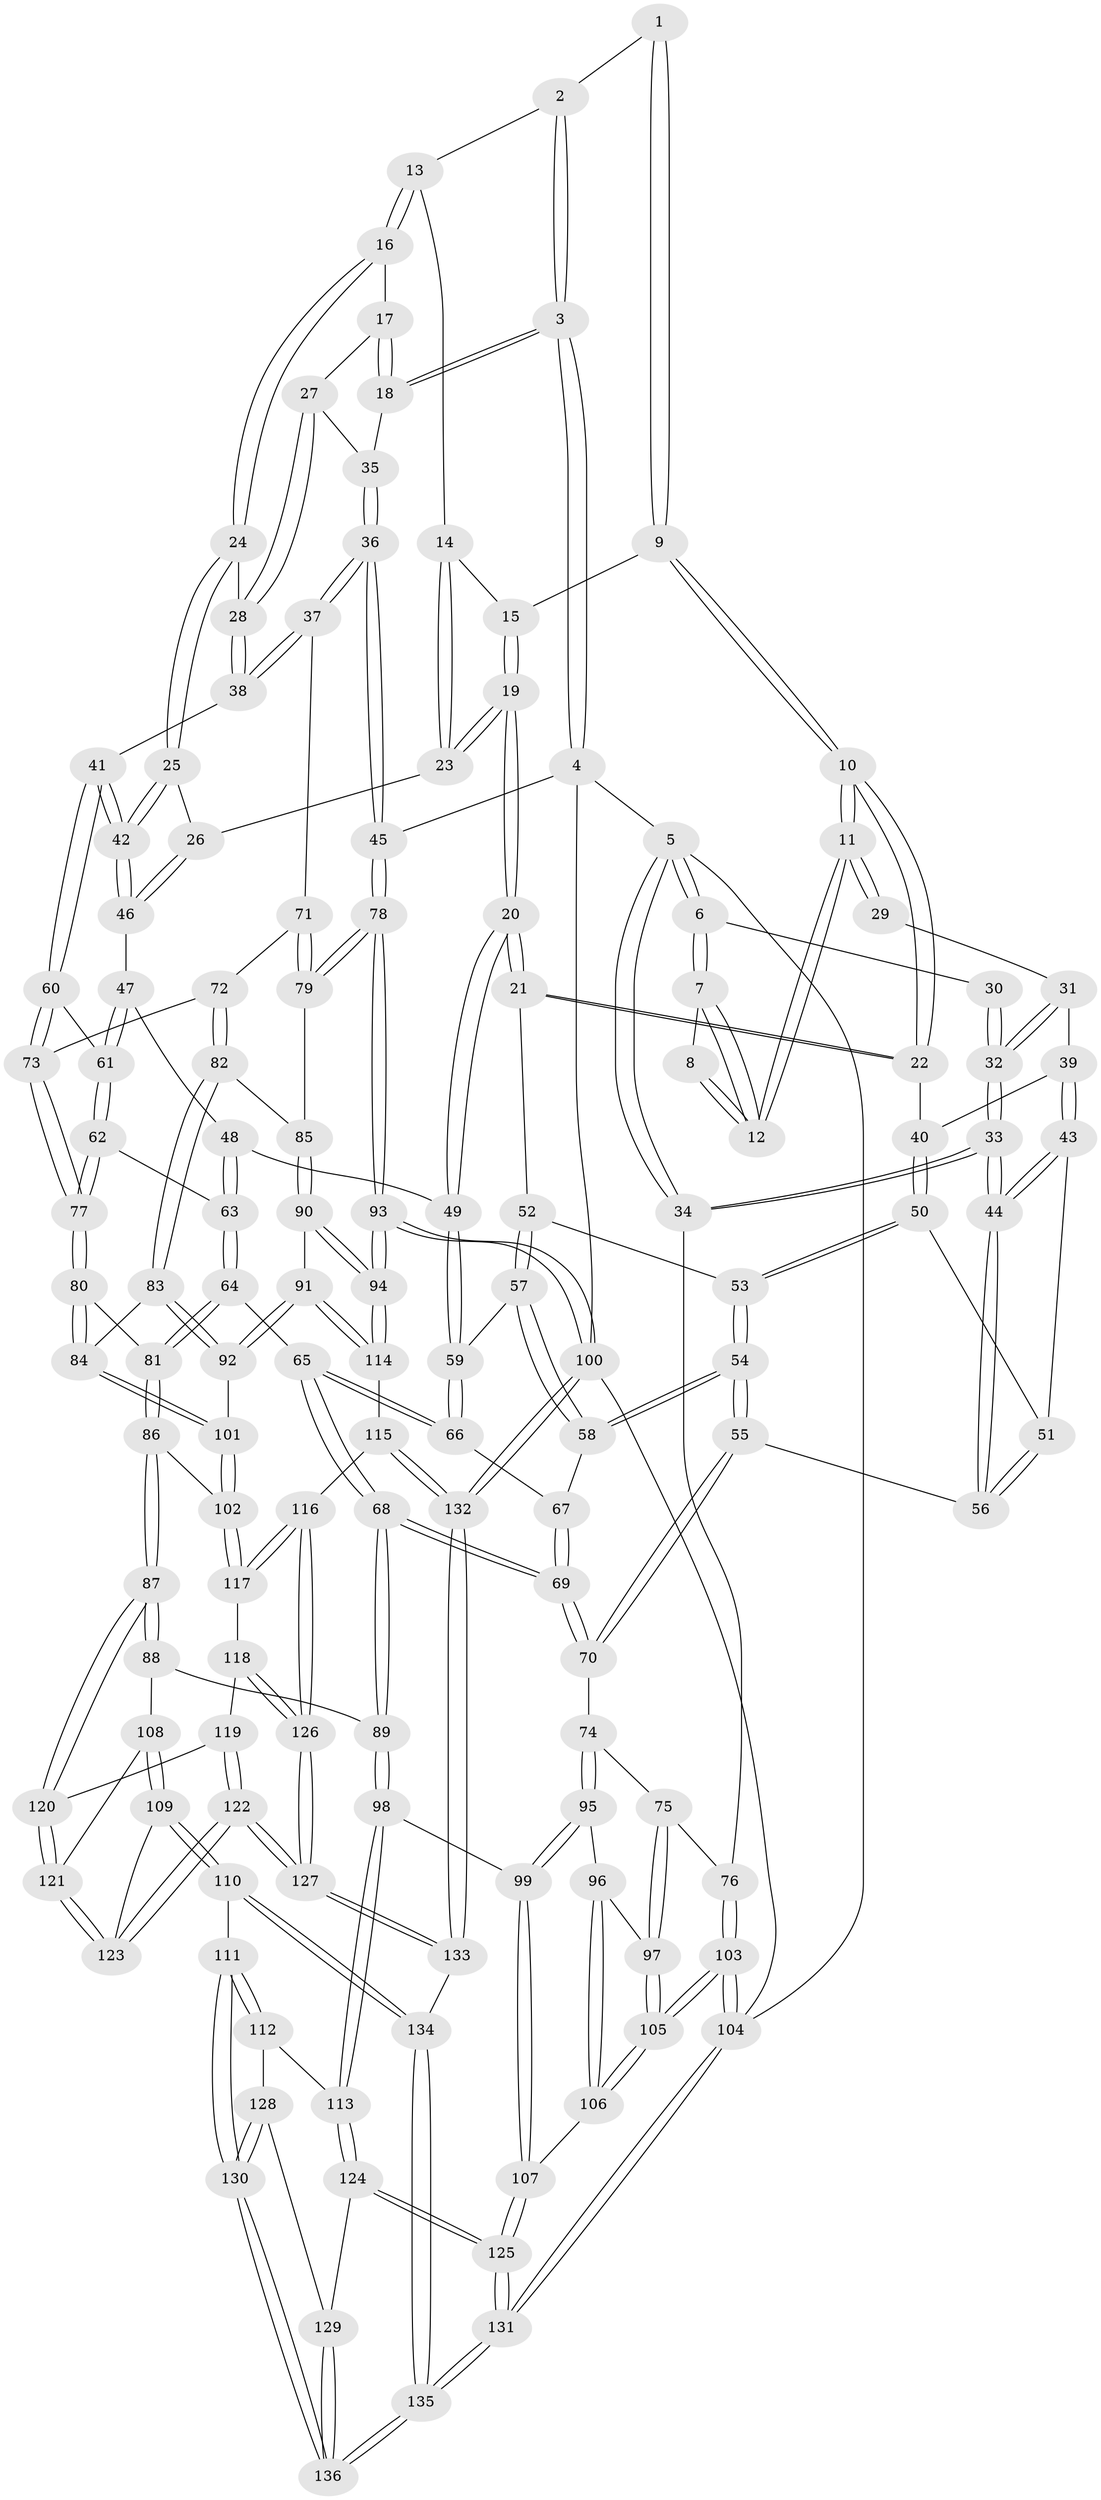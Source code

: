 // coarse degree distribution, {3: 0.1111111111111111, 5: 0.43209876543209874, 4: 0.2962962962962963, 8: 0.012345679012345678, 6: 0.08641975308641975, 7: 0.04938271604938271, 2: 0.012345679012345678}
// Generated by graph-tools (version 1.1) at 2025/04/03/04/25 22:04:35]
// undirected, 136 vertices, 337 edges
graph export_dot {
graph [start="1"]
  node [color=gray90,style=filled];
  1 [pos="+0.5382879398712948+0"];
  2 [pos="+0.608886232373216+0"];
  3 [pos="+1+0"];
  4 [pos="+1+0"];
  5 [pos="+0+0"];
  6 [pos="+0+0"];
  7 [pos="+0.10935945045180549+0"];
  8 [pos="+0.5147923237925598+0"];
  9 [pos="+0.4818290777074483+0.14039039707114326"];
  10 [pos="+0.36813144961419625+0.20606771637646942"];
  11 [pos="+0.3605232155110306+0.18624254089373773"];
  12 [pos="+0.35957484630020614+0.16527930811901903"];
  13 [pos="+0.6444829114878476+0.08822665312471673"];
  14 [pos="+0.6210198966836087+0.12715512983250024"];
  15 [pos="+0.5737770375837603+0.15098963883396344"];
  16 [pos="+0.755637517546943+0.1523226754008165"];
  17 [pos="+0.8155707753692566+0.10133474712506456"];
  18 [pos="+1+0"];
  19 [pos="+0.5028951237535162+0.28500684265430326"];
  20 [pos="+0.45884803172860134+0.3219388595050021"];
  21 [pos="+0.42451598219795356+0.29222926409212147"];
  22 [pos="+0.36809937408215254+0.20916709681803233"];
  23 [pos="+0.6386282717069868+0.2421591303962032"];
  24 [pos="+0.7758577211956913+0.21542766549056236"];
  25 [pos="+0.7457135769956682+0.25053704238649666"];
  26 [pos="+0.6835130057328415+0.2847830815207111"];
  27 [pos="+0.8801140061122605+0.21459272044479072"];
  28 [pos="+0.8506411604414778+0.23640241769649256"];
  29 [pos="+0.10902224837790045+0.09317220642020953"];
  30 [pos="+0.05639634625952059+0.008958352497518985"];
  31 [pos="+0.13910521008912785+0.2071246696621162"];
  32 [pos="+0.025296643850297236+0.29187023088168107"];
  33 [pos="+0+0.43241020716281653"];
  34 [pos="+0+0.47195130210370884"];
  35 [pos="+0.9152422397496995+0.1918531478490734"];
  36 [pos="+1+0.42718169318618104"];
  37 [pos="+0.9683030573486886+0.4330882557317893"];
  38 [pos="+0.8966842632982706+0.41915472054849734"];
  39 [pos="+0.18174416858266754+0.26076071323713473"];
  40 [pos="+0.2137823574604122+0.2777720284898677"];
  41 [pos="+0.8615449235651935+0.4279460703318795"];
  42 [pos="+0.8261685714010801+0.41003768541057883"];
  43 [pos="+0.06641156012896343+0.35359745644323987"];
  44 [pos="+0+0.4305345221504492"];
  45 [pos="+1+0.4370695970318302"];
  46 [pos="+0.6655339494680146+0.3716180746741631"];
  47 [pos="+0.6549747581636547+0.3794740961790863"];
  48 [pos="+0.5437687220352234+0.394135684135356"];
  49 [pos="+0.47599814113747746+0.36799318570757816"];
  50 [pos="+0.21554944641820165+0.32236531574562577"];
  51 [pos="+0.18188937971143734+0.3519062536521334"];
  52 [pos="+0.3110199158753983+0.3647392574183057"];
  53 [pos="+0.22088824285631165+0.3315552091831791"];
  54 [pos="+0.24848311301240247+0.4598398431421315"];
  55 [pos="+0.23113910090255932+0.48322899564925076"];
  56 [pos="+0.12825590921798416+0.43648301753251273"];
  57 [pos="+0.2861095859574361+0.4354313777275077"];
  58 [pos="+0.2603026480435281+0.45491242514510993"];
  59 [pos="+0.45084137535572716+0.4096602364873098"];
  60 [pos="+0.7937450580233474+0.5129904041240184"];
  61 [pos="+0.684219196459299+0.5034722903508452"];
  62 [pos="+0.6458760352169154+0.5433688923906157"];
  63 [pos="+0.5917853501415548+0.5517591137583029"];
  64 [pos="+0.5582457921201349+0.5932531885083391"];
  65 [pos="+0.4365650580839615+0.5990373684197022"];
  66 [pos="+0.4480768769607155+0.41990105694941676"];
  67 [pos="+0.3468359616625217+0.4838245450133602"];
  68 [pos="+0.3817052783454003+0.6482207965478911"];
  69 [pos="+0.34625404864091114+0.6300818315012724"];
  70 [pos="+0.23680419649907453+0.5922550167436804"];
  71 [pos="+0.9240765528754677+0.5470396520401231"];
  72 [pos="+0.8481891899216749+0.6426199255362155"];
  73 [pos="+0.7869427283134132+0.619321176672031"];
  74 [pos="+0.1785633817143713+0.6236347760201625"];
  75 [pos="+0+0.5583902837441435"];
  76 [pos="+0+0.48799265412865866"];
  77 [pos="+0.7363663543951418+0.6526905301145376"];
  78 [pos="+1+0.6032441389256626"];
  79 [pos="+0.9426611968156984+0.66101360355717"];
  80 [pos="+0.7251106244817245+0.6717247667619695"];
  81 [pos="+0.6110407918583352+0.6869336959162626"];
  82 [pos="+0.867980952696877+0.6622366250898055"];
  83 [pos="+0.8498329581589105+0.7181971307365744"];
  84 [pos="+0.741761845255247+0.7357902035802203"];
  85 [pos="+0.9183610975681048+0.6749532676500032"];
  86 [pos="+0.5737299972878828+0.7632335238169139"];
  87 [pos="+0.5430437148786168+0.7874188392371969"];
  88 [pos="+0.4235915246693866+0.742817740313241"];
  89 [pos="+0.3929531000847436+0.7235038030427465"];
  90 [pos="+0.953384992898797+0.8223741689238798"];
  91 [pos="+0.8587969708830393+0.806494255160832"];
  92 [pos="+0.8549072496613315+0.8030395206825611"];
  93 [pos="+1+1"];
  94 [pos="+1+0.9858729027301658"];
  95 [pos="+0.16179821868399108+0.7361329932291081"];
  96 [pos="+0.0774237734481093+0.7551050584516189"];
  97 [pos="+0.06726637391617218+0.7526010773406988"];
  98 [pos="+0.3048706722668165+0.8239231749867335"];
  99 [pos="+0.18878901054463093+0.7828360279500683"];
  100 [pos="+1+1"];
  101 [pos="+0.7444902667003469+0.7720577950042469"];
  102 [pos="+0.7185546749400069+0.8066960025926425"];
  103 [pos="+0+0.8611425539156776"];
  104 [pos="+0+1"];
  105 [pos="+0+0.8493125676927669"];
  106 [pos="+0.08153265049969727+0.8863532970701361"];
  107 [pos="+0.10937077492976845+0.901940094055168"];
  108 [pos="+0.4373446702762673+0.8610047632586643"];
  109 [pos="+0.3997913789578839+0.9320281385158171"];
  110 [pos="+0.39636845261116005+0.9331161003543889"];
  111 [pos="+0.39261776224282197+0.9318461217481483"];
  112 [pos="+0.3258856489246986+0.873199920935755"];
  113 [pos="+0.3048873063754116+0.8246078641759467"];
  114 [pos="+0.791675462892167+0.9128131801552255"];
  115 [pos="+0.7775036906299738+0.9191587375250233"];
  116 [pos="+0.7640064366330823+0.9148888121523182"];
  117 [pos="+0.7139420150737992+0.8572489180537844"];
  118 [pos="+0.6479558882753693+0.8850393220550858"];
  119 [pos="+0.5692418608435859+0.8364452386866256"];
  120 [pos="+0.5475873085839991+0.8135545399615405"];
  121 [pos="+0.5022632181555039+0.8957162252048294"];
  122 [pos="+0.5867187457675341+1"];
  123 [pos="+0.4933640322381383+0.9311378926680784"];
  124 [pos="+0.2021950564276426+0.9266480810604841"];
  125 [pos="+0.12512853779703836+0.9364890490470583"];
  126 [pos="+0.6072255814863557+1"];
  127 [pos="+0.592068451698515+1"];
  128 [pos="+0.32196544520525694+0.8820063813403811"];
  129 [pos="+0.25407598113825813+0.9717806772602224"];
  130 [pos="+0.2990419356033903+1"];
  131 [pos="+0.0356644252802901+1"];
  132 [pos="+0.9013080626101462+1"];
  133 [pos="+0.5864300252790868+1"];
  134 [pos="+0.4653618041964689+1"];
  135 [pos="+0.26041048057057814+1"];
  136 [pos="+0.284091257372131+1"];
  1 -- 2;
  1 -- 9;
  1 -- 9;
  2 -- 3;
  2 -- 3;
  2 -- 13;
  3 -- 4;
  3 -- 4;
  3 -- 18;
  3 -- 18;
  4 -- 5;
  4 -- 45;
  4 -- 100;
  5 -- 6;
  5 -- 6;
  5 -- 34;
  5 -- 34;
  5 -- 104;
  6 -- 7;
  6 -- 7;
  6 -- 30;
  7 -- 8;
  7 -- 12;
  7 -- 12;
  8 -- 12;
  8 -- 12;
  9 -- 10;
  9 -- 10;
  9 -- 15;
  10 -- 11;
  10 -- 11;
  10 -- 22;
  10 -- 22;
  11 -- 12;
  11 -- 12;
  11 -- 29;
  11 -- 29;
  13 -- 14;
  13 -- 16;
  13 -- 16;
  14 -- 15;
  14 -- 23;
  14 -- 23;
  15 -- 19;
  15 -- 19;
  16 -- 17;
  16 -- 24;
  16 -- 24;
  17 -- 18;
  17 -- 18;
  17 -- 27;
  18 -- 35;
  19 -- 20;
  19 -- 20;
  19 -- 23;
  19 -- 23;
  20 -- 21;
  20 -- 21;
  20 -- 49;
  20 -- 49;
  21 -- 22;
  21 -- 22;
  21 -- 52;
  22 -- 40;
  23 -- 26;
  24 -- 25;
  24 -- 25;
  24 -- 28;
  25 -- 26;
  25 -- 42;
  25 -- 42;
  26 -- 46;
  26 -- 46;
  27 -- 28;
  27 -- 28;
  27 -- 35;
  28 -- 38;
  28 -- 38;
  29 -- 31;
  30 -- 32;
  30 -- 32;
  31 -- 32;
  31 -- 32;
  31 -- 39;
  32 -- 33;
  32 -- 33;
  33 -- 34;
  33 -- 34;
  33 -- 44;
  33 -- 44;
  34 -- 76;
  35 -- 36;
  35 -- 36;
  36 -- 37;
  36 -- 37;
  36 -- 45;
  36 -- 45;
  37 -- 38;
  37 -- 38;
  37 -- 71;
  38 -- 41;
  39 -- 40;
  39 -- 43;
  39 -- 43;
  40 -- 50;
  40 -- 50;
  41 -- 42;
  41 -- 42;
  41 -- 60;
  41 -- 60;
  42 -- 46;
  42 -- 46;
  43 -- 44;
  43 -- 44;
  43 -- 51;
  44 -- 56;
  44 -- 56;
  45 -- 78;
  45 -- 78;
  46 -- 47;
  47 -- 48;
  47 -- 61;
  47 -- 61;
  48 -- 49;
  48 -- 63;
  48 -- 63;
  49 -- 59;
  49 -- 59;
  50 -- 51;
  50 -- 53;
  50 -- 53;
  51 -- 56;
  51 -- 56;
  52 -- 53;
  52 -- 57;
  52 -- 57;
  53 -- 54;
  53 -- 54;
  54 -- 55;
  54 -- 55;
  54 -- 58;
  54 -- 58;
  55 -- 56;
  55 -- 70;
  55 -- 70;
  57 -- 58;
  57 -- 58;
  57 -- 59;
  58 -- 67;
  59 -- 66;
  59 -- 66;
  60 -- 61;
  60 -- 73;
  60 -- 73;
  61 -- 62;
  61 -- 62;
  62 -- 63;
  62 -- 77;
  62 -- 77;
  63 -- 64;
  63 -- 64;
  64 -- 65;
  64 -- 81;
  64 -- 81;
  65 -- 66;
  65 -- 66;
  65 -- 68;
  65 -- 68;
  66 -- 67;
  67 -- 69;
  67 -- 69;
  68 -- 69;
  68 -- 69;
  68 -- 89;
  68 -- 89;
  69 -- 70;
  69 -- 70;
  70 -- 74;
  71 -- 72;
  71 -- 79;
  71 -- 79;
  72 -- 73;
  72 -- 82;
  72 -- 82;
  73 -- 77;
  73 -- 77;
  74 -- 75;
  74 -- 95;
  74 -- 95;
  75 -- 76;
  75 -- 97;
  75 -- 97;
  76 -- 103;
  76 -- 103;
  77 -- 80;
  77 -- 80;
  78 -- 79;
  78 -- 79;
  78 -- 93;
  78 -- 93;
  79 -- 85;
  80 -- 81;
  80 -- 84;
  80 -- 84;
  81 -- 86;
  81 -- 86;
  82 -- 83;
  82 -- 83;
  82 -- 85;
  83 -- 84;
  83 -- 92;
  83 -- 92;
  84 -- 101;
  84 -- 101;
  85 -- 90;
  85 -- 90;
  86 -- 87;
  86 -- 87;
  86 -- 102;
  87 -- 88;
  87 -- 88;
  87 -- 120;
  87 -- 120;
  88 -- 89;
  88 -- 108;
  89 -- 98;
  89 -- 98;
  90 -- 91;
  90 -- 94;
  90 -- 94;
  91 -- 92;
  91 -- 92;
  91 -- 114;
  91 -- 114;
  92 -- 101;
  93 -- 94;
  93 -- 94;
  93 -- 100;
  93 -- 100;
  94 -- 114;
  94 -- 114;
  95 -- 96;
  95 -- 99;
  95 -- 99;
  96 -- 97;
  96 -- 106;
  96 -- 106;
  97 -- 105;
  97 -- 105;
  98 -- 99;
  98 -- 113;
  98 -- 113;
  99 -- 107;
  99 -- 107;
  100 -- 132;
  100 -- 132;
  100 -- 104;
  101 -- 102;
  101 -- 102;
  102 -- 117;
  102 -- 117;
  103 -- 104;
  103 -- 104;
  103 -- 105;
  103 -- 105;
  104 -- 131;
  104 -- 131;
  105 -- 106;
  105 -- 106;
  106 -- 107;
  107 -- 125;
  107 -- 125;
  108 -- 109;
  108 -- 109;
  108 -- 121;
  109 -- 110;
  109 -- 110;
  109 -- 123;
  110 -- 111;
  110 -- 134;
  110 -- 134;
  111 -- 112;
  111 -- 112;
  111 -- 130;
  111 -- 130;
  112 -- 113;
  112 -- 128;
  113 -- 124;
  113 -- 124;
  114 -- 115;
  115 -- 116;
  115 -- 132;
  115 -- 132;
  116 -- 117;
  116 -- 117;
  116 -- 126;
  116 -- 126;
  117 -- 118;
  118 -- 119;
  118 -- 126;
  118 -- 126;
  119 -- 120;
  119 -- 122;
  119 -- 122;
  120 -- 121;
  120 -- 121;
  121 -- 123;
  121 -- 123;
  122 -- 123;
  122 -- 123;
  122 -- 127;
  122 -- 127;
  124 -- 125;
  124 -- 125;
  124 -- 129;
  125 -- 131;
  125 -- 131;
  126 -- 127;
  126 -- 127;
  127 -- 133;
  127 -- 133;
  128 -- 129;
  128 -- 130;
  128 -- 130;
  129 -- 136;
  129 -- 136;
  130 -- 136;
  130 -- 136;
  131 -- 135;
  131 -- 135;
  132 -- 133;
  132 -- 133;
  133 -- 134;
  134 -- 135;
  134 -- 135;
  135 -- 136;
  135 -- 136;
}
